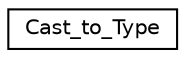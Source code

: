 digraph "Graphical Class Hierarchy"
{
 // LATEX_PDF_SIZE
  edge [fontname="Helvetica",fontsize="10",labelfontname="Helvetica",labelfontsize="10"];
  node [fontname="Helvetica",fontsize="10",shape=record];
  rankdir="LR";
  Node0 [label="Cast_to_Type",height=0.2,width=0.4,color="black", fillcolor="white", style="filled",URL="$class_cast__to___type.html",tooltip=" "];
}
